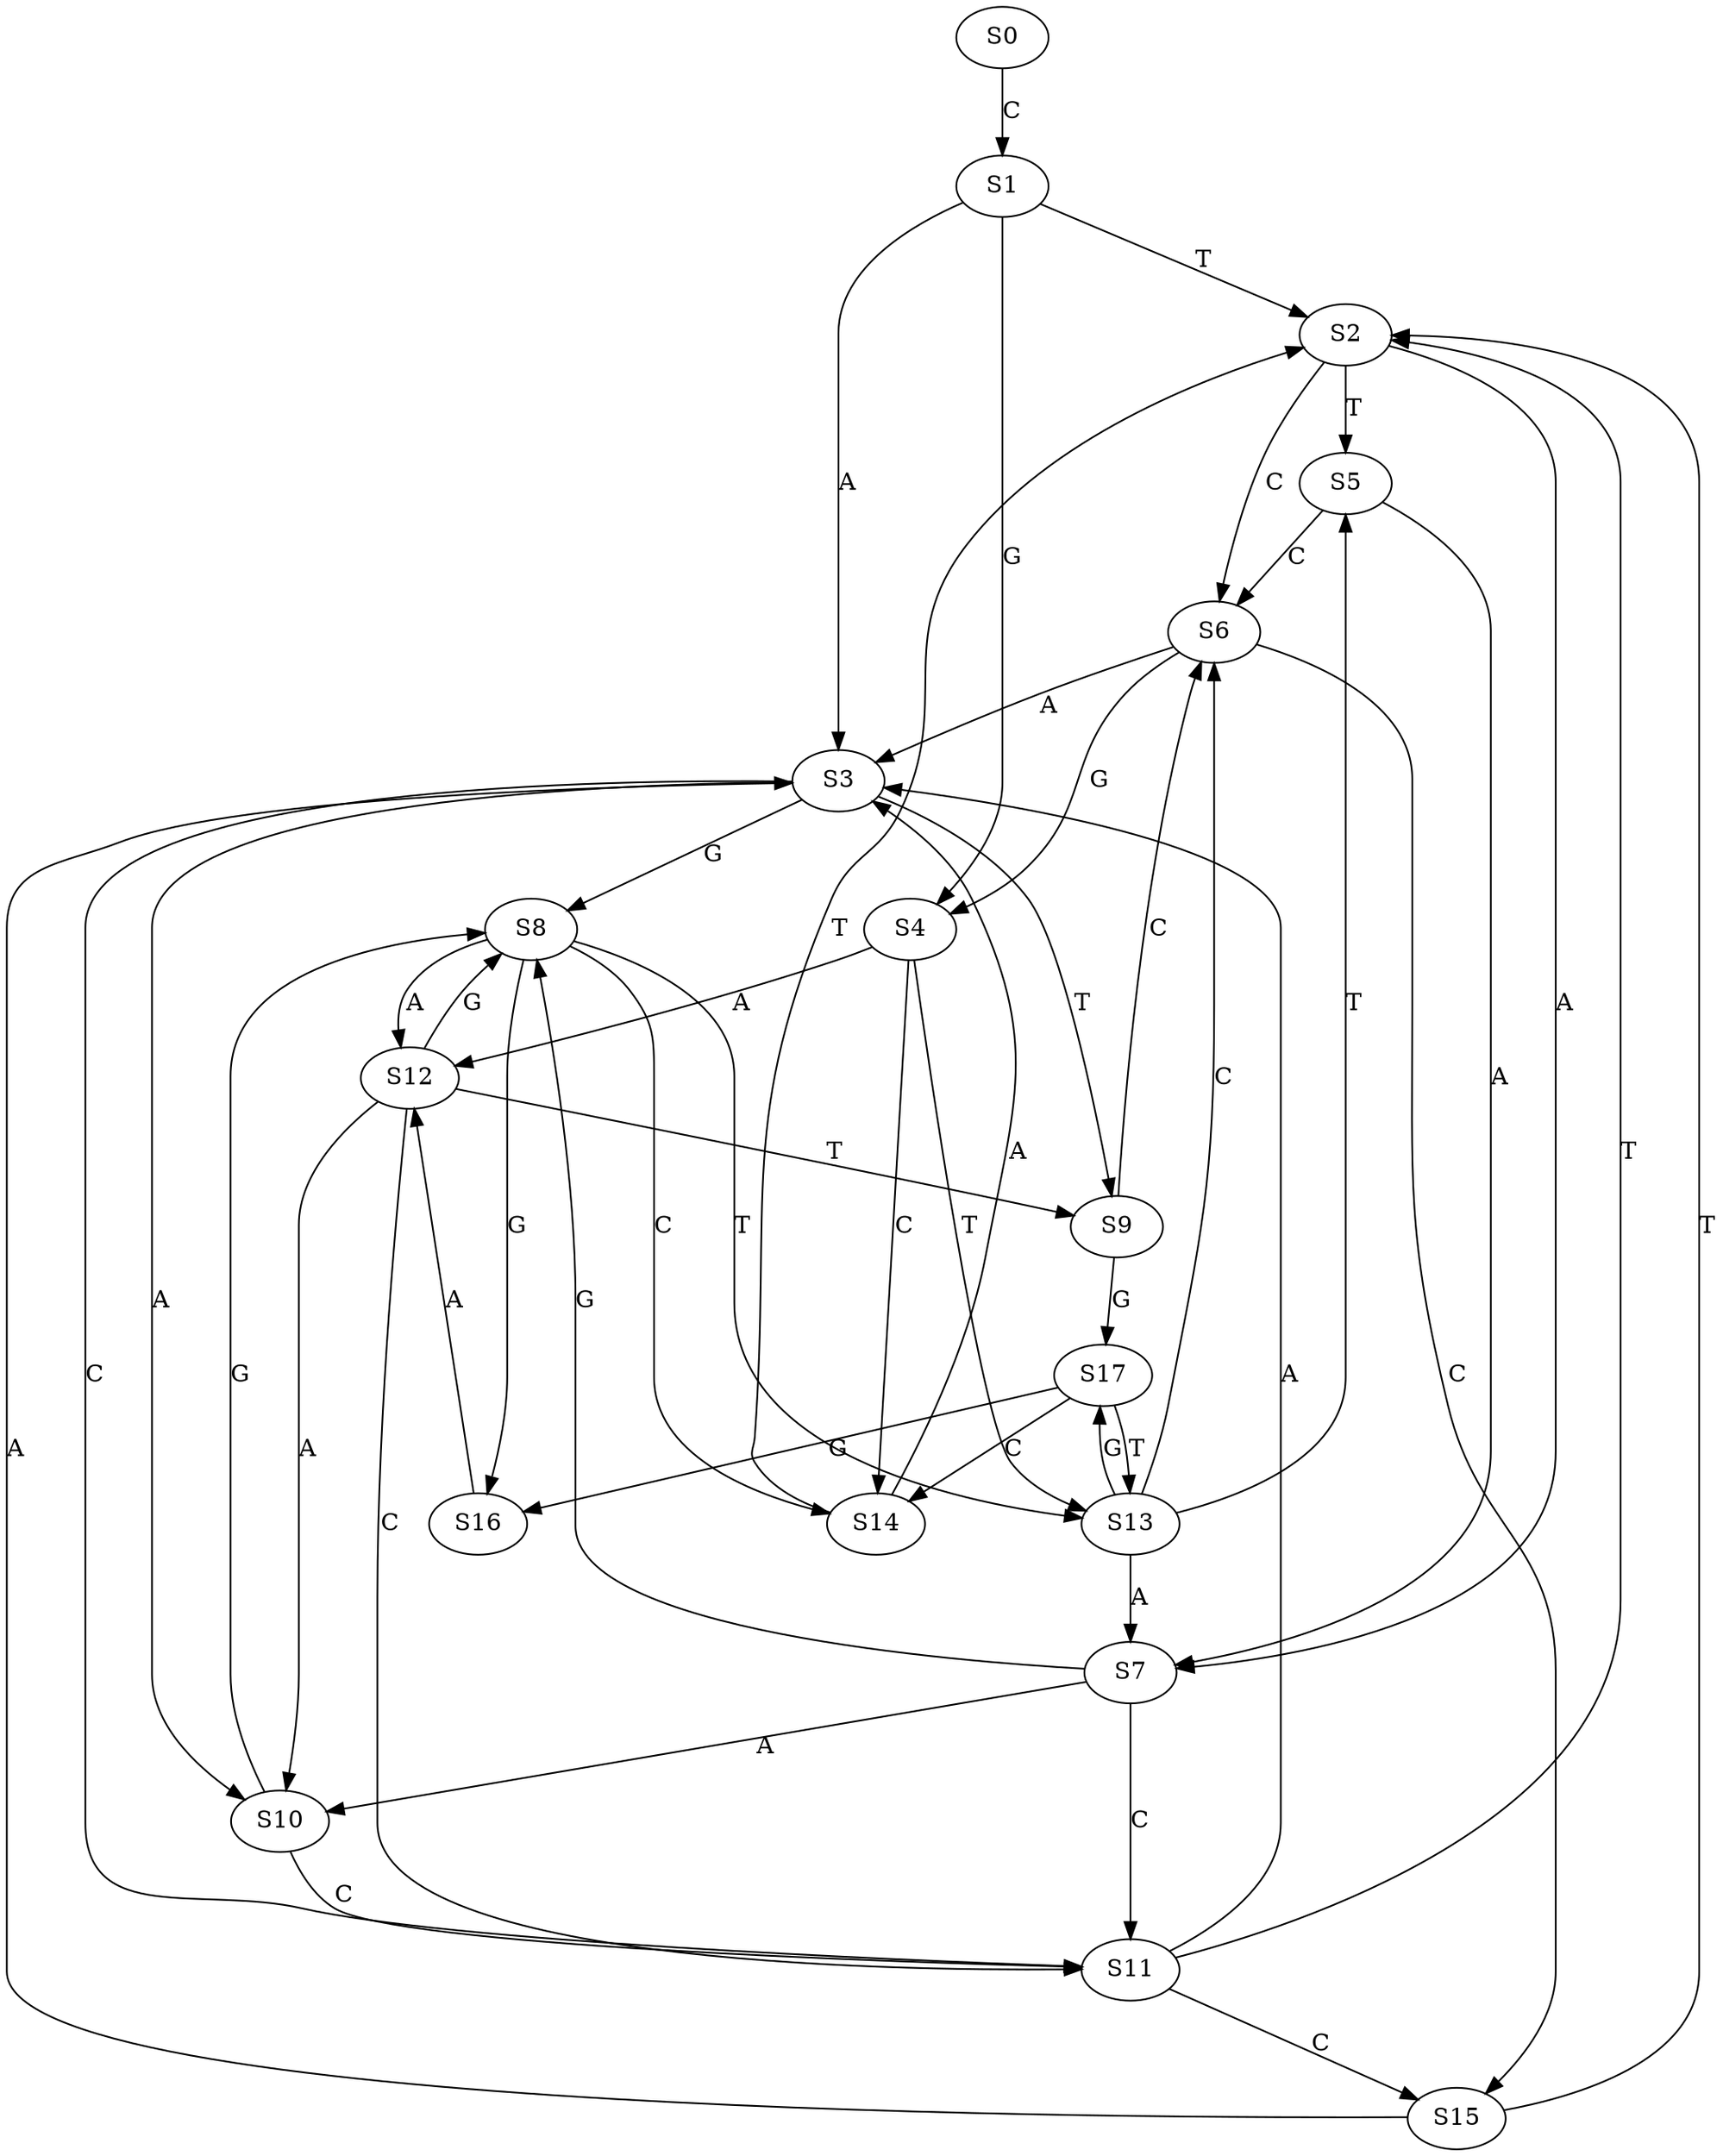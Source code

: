 strict digraph  {
	S0 -> S1 [ label = C ];
	S1 -> S2 [ label = T ];
	S1 -> S3 [ label = A ];
	S1 -> S4 [ label = G ];
	S2 -> S5 [ label = T ];
	S2 -> S6 [ label = C ];
	S2 -> S7 [ label = A ];
	S3 -> S8 [ label = G ];
	S3 -> S9 [ label = T ];
	S3 -> S10 [ label = A ];
	S3 -> S11 [ label = C ];
	S4 -> S12 [ label = A ];
	S4 -> S13 [ label = T ];
	S4 -> S14 [ label = C ];
	S5 -> S7 [ label = A ];
	S5 -> S6 [ label = C ];
	S6 -> S3 [ label = A ];
	S6 -> S15 [ label = C ];
	S6 -> S4 [ label = G ];
	S7 -> S8 [ label = G ];
	S7 -> S11 [ label = C ];
	S7 -> S10 [ label = A ];
	S8 -> S13 [ label = T ];
	S8 -> S14 [ label = C ];
	S8 -> S12 [ label = A ];
	S8 -> S16 [ label = G ];
	S9 -> S17 [ label = G ];
	S9 -> S6 [ label = C ];
	S10 -> S8 [ label = G ];
	S10 -> S11 [ label = C ];
	S11 -> S15 [ label = C ];
	S11 -> S2 [ label = T ];
	S11 -> S3 [ label = A ];
	S12 -> S10 [ label = A ];
	S12 -> S9 [ label = T ];
	S12 -> S11 [ label = C ];
	S12 -> S8 [ label = G ];
	S13 -> S6 [ label = C ];
	S13 -> S5 [ label = T ];
	S13 -> S7 [ label = A ];
	S13 -> S17 [ label = G ];
	S14 -> S3 [ label = A ];
	S14 -> S2 [ label = T ];
	S15 -> S3 [ label = A ];
	S15 -> S2 [ label = T ];
	S16 -> S12 [ label = A ];
	S17 -> S14 [ label = C ];
	S17 -> S16 [ label = G ];
	S17 -> S13 [ label = T ];
}
